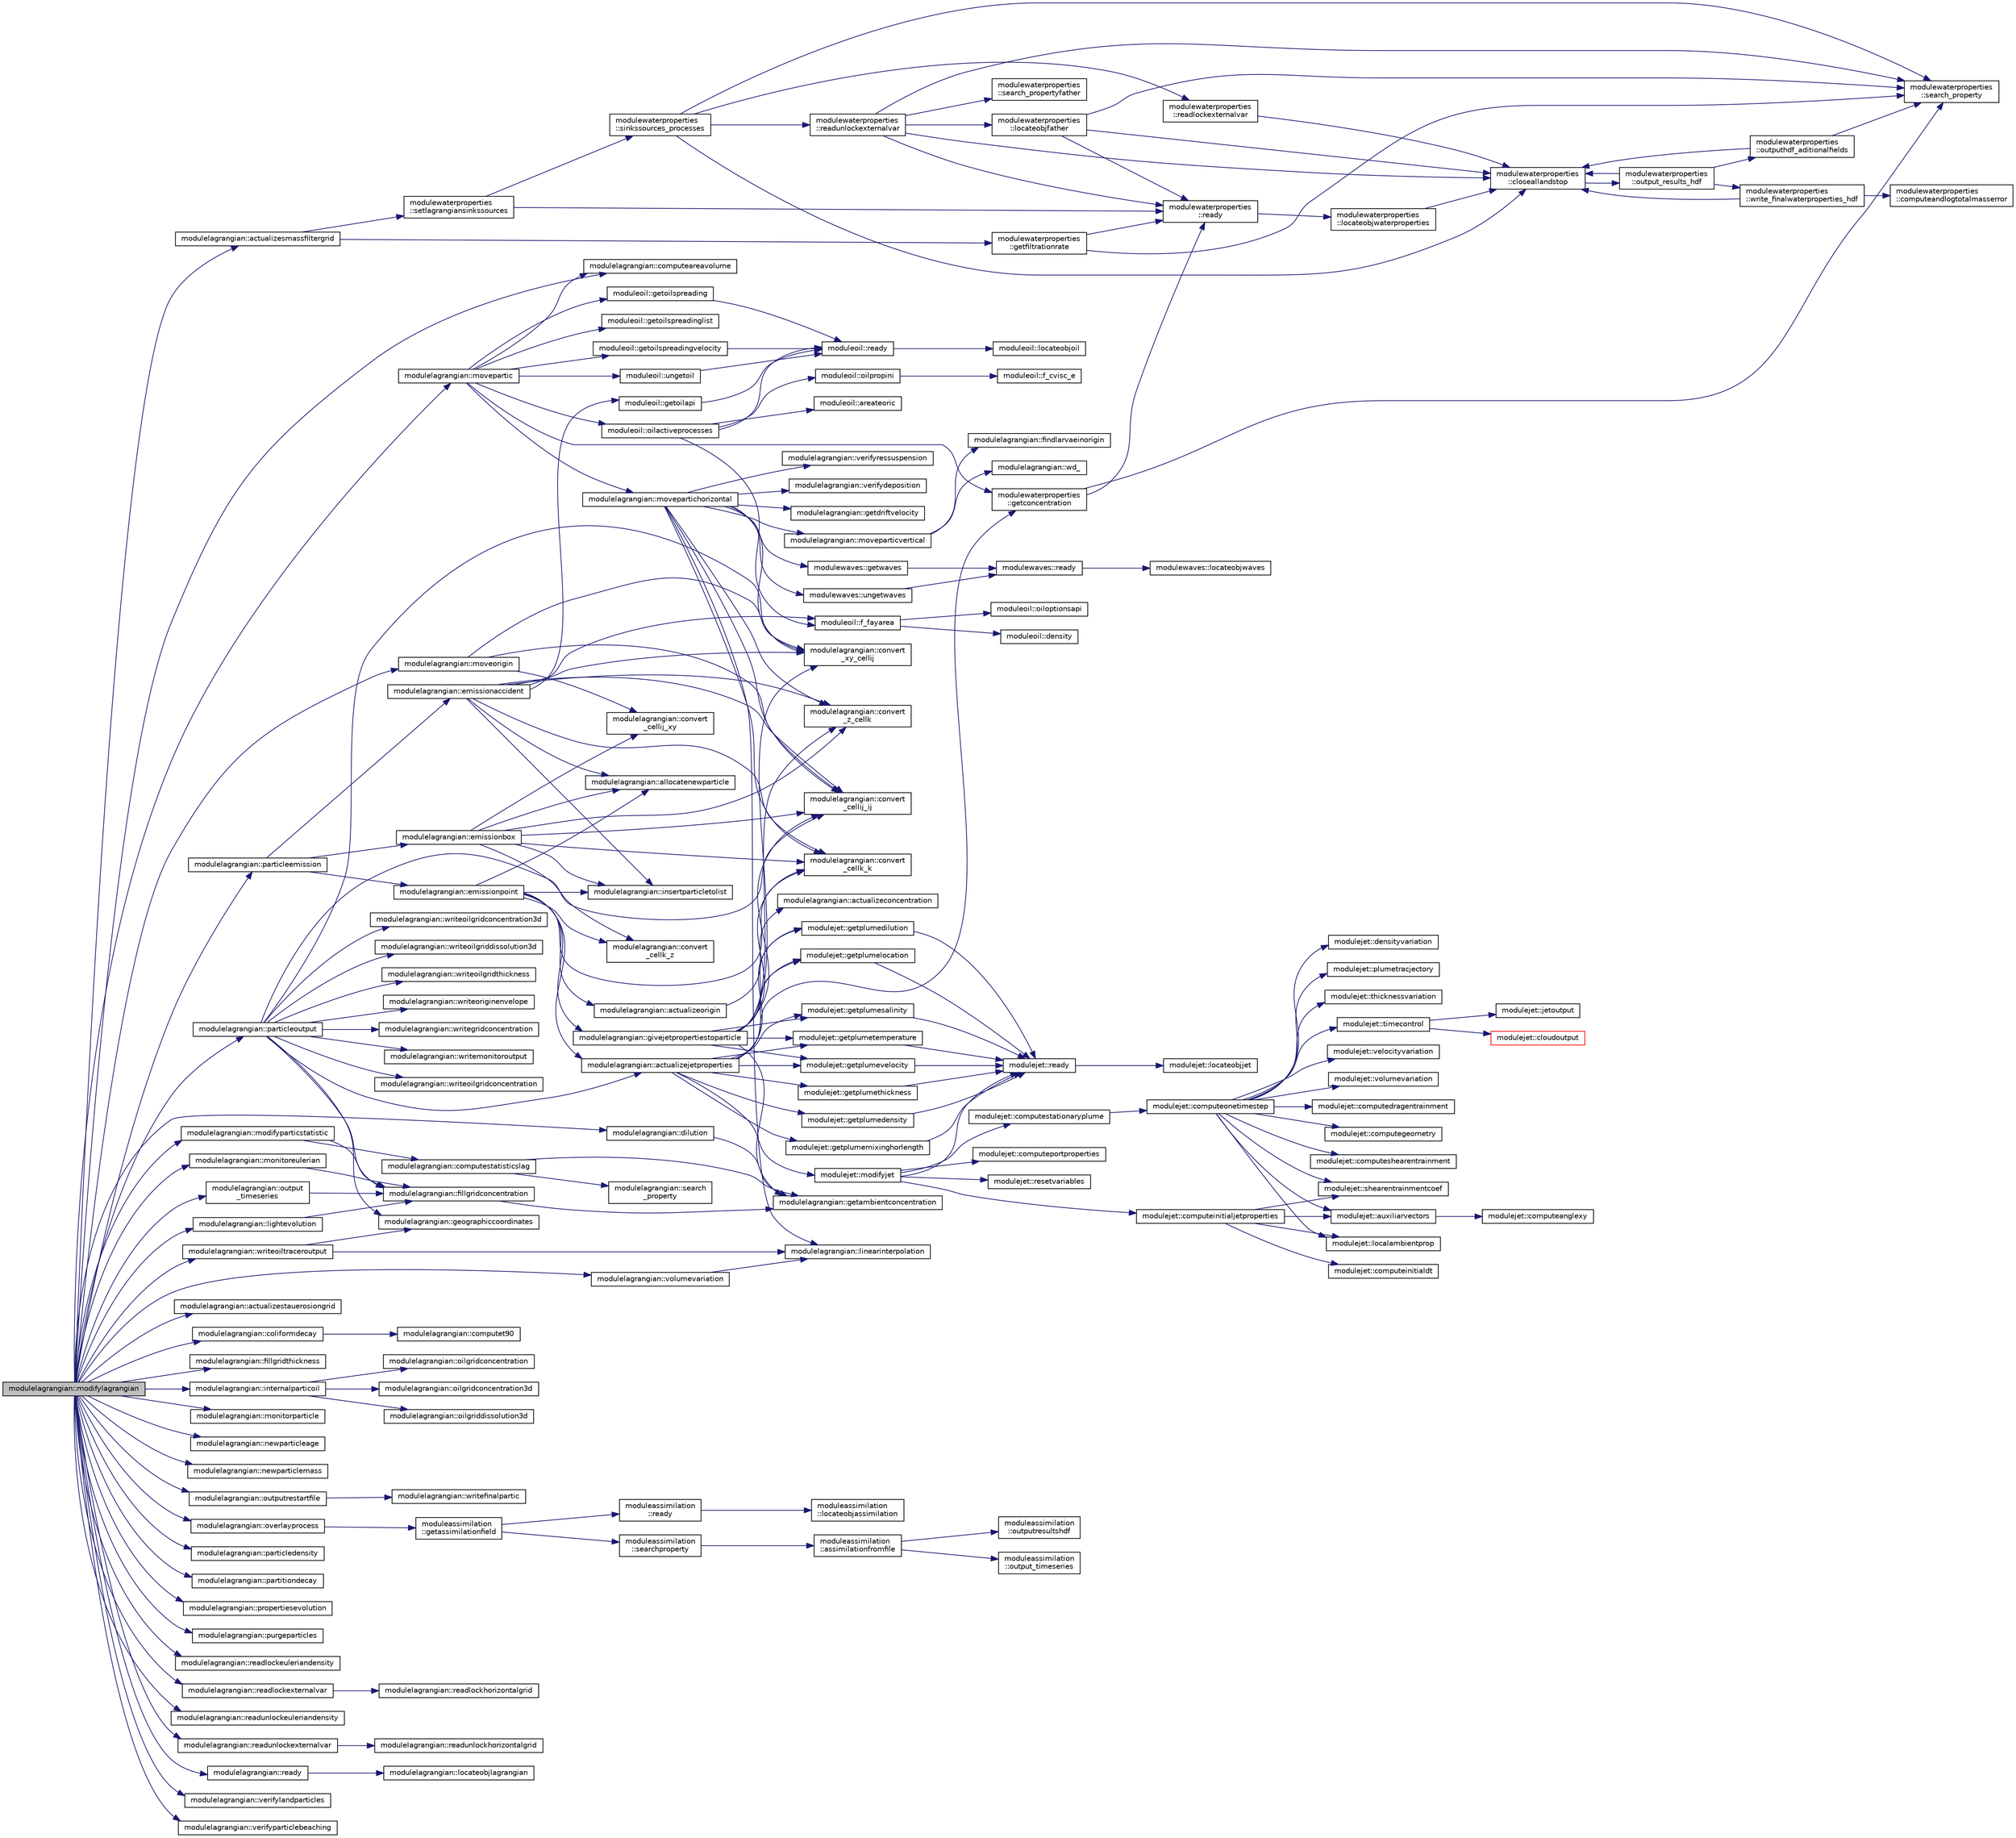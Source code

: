 digraph "modulelagrangian::modifylagrangian"
{
 // LATEX_PDF_SIZE
  edge [fontname="Helvetica",fontsize="10",labelfontname="Helvetica",labelfontsize="10"];
  node [fontname="Helvetica",fontsize="10",shape=record];
  rankdir="LR";
  Node1 [label="modulelagrangian::modifylagrangian",height=0.2,width=0.4,color="black", fillcolor="grey75", style="filled", fontcolor="black",tooltip=" "];
  Node1 -> Node2 [color="midnightblue",fontsize="10",style="solid",fontname="Helvetica"];
  Node2 [label="modulelagrangian::actualizesmassfiltergrid",height=0.2,width=0.4,color="black", fillcolor="white", style="filled",URL="$namespacemodulelagrangian.html#ab69c4015dc76dd2209a1eda6139be71f",tooltip=" "];
  Node2 -> Node3 [color="midnightblue",fontsize="10",style="solid",fontname="Helvetica"];
  Node3 [label="modulewaterproperties\l::getfiltrationrate",height=0.2,width=0.4,color="black", fillcolor="white", style="filled",URL="$namespacemodulewaterproperties.html#a66ca6cd5369fd51e843c91e5992b9050",tooltip=" "];
  Node3 -> Node4 [color="midnightblue",fontsize="10",style="solid",fontname="Helvetica"];
  Node4 [label="modulewaterproperties\l::ready",height=0.2,width=0.4,color="black", fillcolor="white", style="filled",URL="$namespacemodulewaterproperties.html#ad54774dedce486739249cb10b4de21e2",tooltip=" "];
  Node4 -> Node5 [color="midnightblue",fontsize="10",style="solid",fontname="Helvetica"];
  Node5 [label="modulewaterproperties\l::locateobjwaterproperties",height=0.2,width=0.4,color="black", fillcolor="white", style="filled",URL="$namespacemodulewaterproperties.html#ae4516d6c7f3687b0293515314b0ade90",tooltip=" "];
  Node5 -> Node6 [color="midnightblue",fontsize="10",style="solid",fontname="Helvetica"];
  Node6 [label="modulewaterproperties\l::closeallandstop",height=0.2,width=0.4,color="black", fillcolor="white", style="filled",URL="$namespacemodulewaterproperties.html#a5bb74dfe4637836633ca6817a4a72758",tooltip=" "];
  Node6 -> Node7 [color="midnightblue",fontsize="10",style="solid",fontname="Helvetica"];
  Node7 [label="modulewaterproperties\l::output_results_hdf",height=0.2,width=0.4,color="black", fillcolor="white", style="filled",URL="$namespacemodulewaterproperties.html#a78143a2ee73e78a6441a03852a7b9f9a",tooltip=" "];
  Node7 -> Node6 [color="midnightblue",fontsize="10",style="solid",fontname="Helvetica"];
  Node7 -> Node8 [color="midnightblue",fontsize="10",style="solid",fontname="Helvetica"];
  Node8 [label="modulewaterproperties\l::outputhdf_aditionalfields",height=0.2,width=0.4,color="black", fillcolor="white", style="filled",URL="$namespacemodulewaterproperties.html#a0e590dc368b505cd9ea918d724d3eee3",tooltip=" "];
  Node8 -> Node6 [color="midnightblue",fontsize="10",style="solid",fontname="Helvetica"];
  Node8 -> Node9 [color="midnightblue",fontsize="10",style="solid",fontname="Helvetica"];
  Node9 [label="modulewaterproperties\l::search_property",height=0.2,width=0.4,color="black", fillcolor="white", style="filled",URL="$namespacemodulewaterproperties.html#ae6b7d758da27fb15faee52b3ed14029d",tooltip=" "];
  Node7 -> Node10 [color="midnightblue",fontsize="10",style="solid",fontname="Helvetica"];
  Node10 [label="modulewaterproperties\l::write_finalwaterproperties_hdf",height=0.2,width=0.4,color="black", fillcolor="white", style="filled",URL="$namespacemodulewaterproperties.html#a2893cea8ca427b1290aeb65593659aa0",tooltip=" "];
  Node10 -> Node6 [color="midnightblue",fontsize="10",style="solid",fontname="Helvetica"];
  Node10 -> Node11 [color="midnightblue",fontsize="10",style="solid",fontname="Helvetica"];
  Node11 [label="modulewaterproperties\l::computeandlogtotalmasserror",height=0.2,width=0.4,color="black", fillcolor="white", style="filled",URL="$namespacemodulewaterproperties.html#af1b9165b0e72747e4478868c7e5eff00",tooltip=" "];
  Node3 -> Node9 [color="midnightblue",fontsize="10",style="solid",fontname="Helvetica"];
  Node2 -> Node12 [color="midnightblue",fontsize="10",style="solid",fontname="Helvetica"];
  Node12 [label="modulewaterproperties\l::setlagrangiansinkssources",height=0.2,width=0.4,color="black", fillcolor="white", style="filled",URL="$namespacemodulewaterproperties.html#a829c556b5c2c23f02481f958f56e77b2",tooltip=" "];
  Node12 -> Node4 [color="midnightblue",fontsize="10",style="solid",fontname="Helvetica"];
  Node12 -> Node13 [color="midnightblue",fontsize="10",style="solid",fontname="Helvetica"];
  Node13 [label="modulewaterproperties\l::sinkssources_processes",height=0.2,width=0.4,color="black", fillcolor="white", style="filled",URL="$namespacemodulewaterproperties.html#a10d63582cfbe1d7e4a4c18ad2b27ffc5",tooltip=" "];
  Node13 -> Node6 [color="midnightblue",fontsize="10",style="solid",fontname="Helvetica"];
  Node13 -> Node14 [color="midnightblue",fontsize="10",style="solid",fontname="Helvetica"];
  Node14 [label="modulewaterproperties\l::readlockexternalvar",height=0.2,width=0.4,color="black", fillcolor="white", style="filled",URL="$namespacemodulewaterproperties.html#a463922f7665f0f3507bff58df80af6f7",tooltip=" "];
  Node14 -> Node6 [color="midnightblue",fontsize="10",style="solid",fontname="Helvetica"];
  Node13 -> Node15 [color="midnightblue",fontsize="10",style="solid",fontname="Helvetica"];
  Node15 [label="modulewaterproperties\l::readunlockexternalvar",height=0.2,width=0.4,color="black", fillcolor="white", style="filled",URL="$namespacemodulewaterproperties.html#ac4ba6844cdc46e6fc258842be3a9e82b",tooltip=" "];
  Node15 -> Node6 [color="midnightblue",fontsize="10",style="solid",fontname="Helvetica"];
  Node15 -> Node16 [color="midnightblue",fontsize="10",style="solid",fontname="Helvetica"];
  Node16 [label="modulewaterproperties\l::locateobjfather",height=0.2,width=0.4,color="black", fillcolor="white", style="filled",URL="$namespacemodulewaterproperties.html#abe99a26b781f6af9708e4db390fcdcba",tooltip=" "];
  Node16 -> Node6 [color="midnightblue",fontsize="10",style="solid",fontname="Helvetica"];
  Node16 -> Node4 [color="midnightblue",fontsize="10",style="solid",fontname="Helvetica"];
  Node16 -> Node9 [color="midnightblue",fontsize="10",style="solid",fontname="Helvetica"];
  Node15 -> Node4 [color="midnightblue",fontsize="10",style="solid",fontname="Helvetica"];
  Node15 -> Node9 [color="midnightblue",fontsize="10",style="solid",fontname="Helvetica"];
  Node15 -> Node17 [color="midnightblue",fontsize="10",style="solid",fontname="Helvetica"];
  Node17 [label="modulewaterproperties\l::search_propertyfather",height=0.2,width=0.4,color="black", fillcolor="white", style="filled",URL="$namespacemodulewaterproperties.html#a1dec5db35cff13d783df415f7991aff7",tooltip=" "];
  Node13 -> Node9 [color="midnightblue",fontsize="10",style="solid",fontname="Helvetica"];
  Node1 -> Node18 [color="midnightblue",fontsize="10",style="solid",fontname="Helvetica"];
  Node18 [label="modulelagrangian::actualizestauerosiongrid",height=0.2,width=0.4,color="black", fillcolor="white", style="filled",URL="$namespacemodulelagrangian.html#a9af867ea06d1e0259a9e4cd1a48793bc",tooltip=" "];
  Node1 -> Node19 [color="midnightblue",fontsize="10",style="solid",fontname="Helvetica"];
  Node19 [label="modulelagrangian::coliformdecay",height=0.2,width=0.4,color="black", fillcolor="white", style="filled",URL="$namespacemodulelagrangian.html#a24e84b1ba147f10917d0d3cd3564d191",tooltip=" "];
  Node19 -> Node20 [color="midnightblue",fontsize="10",style="solid",fontname="Helvetica"];
  Node20 [label="modulelagrangian::computet90",height=0.2,width=0.4,color="black", fillcolor="white", style="filled",URL="$namespacemodulelagrangian.html#ab2c379c41effe9b3eef3129449039ace",tooltip=" "];
  Node1 -> Node21 [color="midnightblue",fontsize="10",style="solid",fontname="Helvetica"];
  Node21 [label="modulelagrangian::computeareavolume",height=0.2,width=0.4,color="black", fillcolor="white", style="filled",URL="$namespacemodulelagrangian.html#a5a4818cc1397ad3373693bc882af863f",tooltip=" "];
  Node1 -> Node22 [color="midnightblue",fontsize="10",style="solid",fontname="Helvetica"];
  Node22 [label="modulelagrangian::dilution",height=0.2,width=0.4,color="black", fillcolor="white", style="filled",URL="$namespacemodulelagrangian.html#af886fd4c925246d6362ab14b2bfdcff1",tooltip=" "];
  Node22 -> Node23 [color="midnightblue",fontsize="10",style="solid",fontname="Helvetica"];
  Node23 [label="modulelagrangian::getambientconcentration",height=0.2,width=0.4,color="black", fillcolor="white", style="filled",URL="$namespacemodulelagrangian.html#a379f0c8ed7aad4570a94ad678e1dea6e",tooltip=" "];
  Node1 -> Node24 [color="midnightblue",fontsize="10",style="solid",fontname="Helvetica"];
  Node24 [label="modulelagrangian::fillgridthickness",height=0.2,width=0.4,color="black", fillcolor="white", style="filled",URL="$namespacemodulelagrangian.html#a8232b9379a8d2919b7885bb92a286601",tooltip=" "];
  Node1 -> Node25 [color="midnightblue",fontsize="10",style="solid",fontname="Helvetica"];
  Node25 [label="modulelagrangian::internalparticoil",height=0.2,width=0.4,color="black", fillcolor="white", style="filled",URL="$namespacemodulelagrangian.html#a370ee1f0e073c2f783b4f91c7aee40f1",tooltip=" "];
  Node25 -> Node26 [color="midnightblue",fontsize="10",style="solid",fontname="Helvetica"];
  Node26 [label="modulelagrangian::oilgridconcentration",height=0.2,width=0.4,color="black", fillcolor="white", style="filled",URL="$namespacemodulelagrangian.html#aac3200bb7a0dbdfeccbc61aa00df6387",tooltip=" "];
  Node25 -> Node27 [color="midnightblue",fontsize="10",style="solid",fontname="Helvetica"];
  Node27 [label="modulelagrangian::oilgridconcentration3d",height=0.2,width=0.4,color="black", fillcolor="white", style="filled",URL="$namespacemodulelagrangian.html#aa09f0dae86aaba5199991f812e815936",tooltip=" "];
  Node25 -> Node28 [color="midnightblue",fontsize="10",style="solid",fontname="Helvetica"];
  Node28 [label="modulelagrangian::oilgriddissolution3d",height=0.2,width=0.4,color="black", fillcolor="white", style="filled",URL="$namespacemodulelagrangian.html#a39ff5de7cace8c7c236a47233fb2cb43",tooltip=" "];
  Node1 -> Node29 [color="midnightblue",fontsize="10",style="solid",fontname="Helvetica"];
  Node29 [label="modulelagrangian::lightevolution",height=0.2,width=0.4,color="black", fillcolor="white", style="filled",URL="$namespacemodulelagrangian.html#aba461e3f5d94c00b11072bae66f32060",tooltip=" "];
  Node29 -> Node30 [color="midnightblue",fontsize="10",style="solid",fontname="Helvetica"];
  Node30 [label="modulelagrangian::fillgridconcentration",height=0.2,width=0.4,color="black", fillcolor="white", style="filled",URL="$namespacemodulelagrangian.html#a841c52a7705b666c34f7c0874d5c88d6",tooltip=" "];
  Node30 -> Node23 [color="midnightblue",fontsize="10",style="solid",fontname="Helvetica"];
  Node1 -> Node31 [color="midnightblue",fontsize="10",style="solid",fontname="Helvetica"];
  Node31 [label="modulelagrangian::modifyparticstatistic",height=0.2,width=0.4,color="black", fillcolor="white", style="filled",URL="$namespacemodulelagrangian.html#a101763d65fb26cd32c402a807ae7c733",tooltip=" "];
  Node31 -> Node32 [color="midnightblue",fontsize="10",style="solid",fontname="Helvetica"];
  Node32 [label="modulelagrangian::computestatisticslag",height=0.2,width=0.4,color="black", fillcolor="white", style="filled",URL="$namespacemodulelagrangian.html#afbe53c51100e0ccf05c86c57cde70d49",tooltip=" "];
  Node32 -> Node23 [color="midnightblue",fontsize="10",style="solid",fontname="Helvetica"];
  Node32 -> Node33 [color="midnightblue",fontsize="10",style="solid",fontname="Helvetica"];
  Node33 [label="modulelagrangian::search\l_property",height=0.2,width=0.4,color="black", fillcolor="white", style="filled",URL="$namespacemodulelagrangian.html#a507e0e8500a409a6449e91da89ba4420",tooltip=" "];
  Node31 -> Node30 [color="midnightblue",fontsize="10",style="solid",fontname="Helvetica"];
  Node1 -> Node34 [color="midnightblue",fontsize="10",style="solid",fontname="Helvetica"];
  Node34 [label="modulelagrangian::monitoreulerian",height=0.2,width=0.4,color="black", fillcolor="white", style="filled",URL="$namespacemodulelagrangian.html#ad6a4bcc42c67f187fb3a812f39b8c751",tooltip=" "];
  Node34 -> Node30 [color="midnightblue",fontsize="10",style="solid",fontname="Helvetica"];
  Node1 -> Node35 [color="midnightblue",fontsize="10",style="solid",fontname="Helvetica"];
  Node35 [label="modulelagrangian::monitorparticle",height=0.2,width=0.4,color="black", fillcolor="white", style="filled",URL="$namespacemodulelagrangian.html#a71a2aeb4e1c33422d4189e27f77e15e6",tooltip=" "];
  Node1 -> Node36 [color="midnightblue",fontsize="10",style="solid",fontname="Helvetica"];
  Node36 [label="modulelagrangian::moveorigin",height=0.2,width=0.4,color="black", fillcolor="white", style="filled",URL="$namespacemodulelagrangian.html#a56e2a0655f742104a77b7d6d4040508f",tooltip=" "];
  Node36 -> Node37 [color="midnightblue",fontsize="10",style="solid",fontname="Helvetica"];
  Node37 [label="modulelagrangian::convert\l_cellij_ij",height=0.2,width=0.4,color="black", fillcolor="white", style="filled",URL="$namespacemodulelagrangian.html#acf4d2d03d6e5a08dbd6f22a256ca3d91",tooltip=" "];
  Node36 -> Node38 [color="midnightblue",fontsize="10",style="solid",fontname="Helvetica"];
  Node38 [label="modulelagrangian::convert\l_cellij_xy",height=0.2,width=0.4,color="black", fillcolor="white", style="filled",URL="$namespacemodulelagrangian.html#afc4e34e45162b06f3c0a80ae1e000fe8",tooltip=" "];
  Node36 -> Node39 [color="midnightblue",fontsize="10",style="solid",fontname="Helvetica"];
  Node39 [label="modulelagrangian::convert\l_xy_cellij",height=0.2,width=0.4,color="black", fillcolor="white", style="filled",URL="$namespacemodulelagrangian.html#ac9070324e55670920f08443dd42938d9",tooltip=" "];
  Node1 -> Node40 [color="midnightblue",fontsize="10",style="solid",fontname="Helvetica"];
  Node40 [label="modulelagrangian::movepartic",height=0.2,width=0.4,color="black", fillcolor="white", style="filled",URL="$namespacemodulelagrangian.html#ad9212277994fb1a55e17c7e17d66aabc",tooltip=" "];
  Node40 -> Node21 [color="midnightblue",fontsize="10",style="solid",fontname="Helvetica"];
  Node40 -> Node41 [color="midnightblue",fontsize="10",style="solid",fontname="Helvetica"];
  Node41 [label="modulewaterproperties\l::getconcentration",height=0.2,width=0.4,color="black", fillcolor="white", style="filled",URL="$namespacemodulewaterproperties.html#a45cbba90a6054db2070c49281da1ef56",tooltip=" "];
  Node41 -> Node4 [color="midnightblue",fontsize="10",style="solid",fontname="Helvetica"];
  Node41 -> Node9 [color="midnightblue",fontsize="10",style="solid",fontname="Helvetica"];
  Node40 -> Node42 [color="midnightblue",fontsize="10",style="solid",fontname="Helvetica"];
  Node42 [label="moduleoil::getoilspreading",height=0.2,width=0.4,color="black", fillcolor="white", style="filled",URL="$namespacemoduleoil.html#ab0850c594da69306ab36555f8971e6e4",tooltip=" "];
  Node42 -> Node43 [color="midnightblue",fontsize="10",style="solid",fontname="Helvetica"];
  Node43 [label="moduleoil::ready",height=0.2,width=0.4,color="black", fillcolor="white", style="filled",URL="$namespacemoduleoil.html#a16763a360a31b49d4f67bbba295472a5",tooltip=" "];
  Node43 -> Node44 [color="midnightblue",fontsize="10",style="solid",fontname="Helvetica"];
  Node44 [label="moduleoil::locateobjoil",height=0.2,width=0.4,color="black", fillcolor="white", style="filled",URL="$namespacemoduleoil.html#aa0854458437dd99f9ef2103ed4f048b4",tooltip=" "];
  Node40 -> Node45 [color="midnightblue",fontsize="10",style="solid",fontname="Helvetica"];
  Node45 [label="moduleoil::getoilspreadinglist",height=0.2,width=0.4,color="black", fillcolor="white", style="filled",URL="$namespacemoduleoil.html#a4bba14809f66e683d6b93c629e986fc5",tooltip=" "];
  Node40 -> Node46 [color="midnightblue",fontsize="10",style="solid",fontname="Helvetica"];
  Node46 [label="moduleoil::getoilspreadingvelocity",height=0.2,width=0.4,color="black", fillcolor="white", style="filled",URL="$namespacemoduleoil.html#a110af1cd38e3c7128a98fb3d2bed2fdb",tooltip=" "];
  Node46 -> Node43 [color="midnightblue",fontsize="10",style="solid",fontname="Helvetica"];
  Node40 -> Node47 [color="midnightblue",fontsize="10",style="solid",fontname="Helvetica"];
  Node47 [label="modulelagrangian::movepartichorizontal",height=0.2,width=0.4,color="black", fillcolor="white", style="filled",URL="$namespacemodulelagrangian.html#a9117067712a5138b783af1e0e971235f",tooltip=" "];
  Node47 -> Node37 [color="midnightblue",fontsize="10",style="solid",fontname="Helvetica"];
  Node47 -> Node48 [color="midnightblue",fontsize="10",style="solid",fontname="Helvetica"];
  Node48 [label="modulelagrangian::convert\l_cellk_k",height=0.2,width=0.4,color="black", fillcolor="white", style="filled",URL="$namespacemodulelagrangian.html#ab49d9104b72e09c3e511a3c37180d96b",tooltip=" "];
  Node47 -> Node39 [color="midnightblue",fontsize="10",style="solid",fontname="Helvetica"];
  Node47 -> Node49 [color="midnightblue",fontsize="10",style="solid",fontname="Helvetica"];
  Node49 [label="modulelagrangian::convert\l_z_cellk",height=0.2,width=0.4,color="black", fillcolor="white", style="filled",URL="$namespacemodulelagrangian.html#a457d6182588e8e1d9cc86c35a53690f7",tooltip=" "];
  Node47 -> Node50 [color="midnightblue",fontsize="10",style="solid",fontname="Helvetica"];
  Node50 [label="modulelagrangian::getdriftvelocity",height=0.2,width=0.4,color="black", fillcolor="white", style="filled",URL="$namespacemodulelagrangian.html#a4fe5e7ff4efbd8464e9c64ac12f53a3c",tooltip=" "];
  Node47 -> Node51 [color="midnightblue",fontsize="10",style="solid",fontname="Helvetica"];
  Node51 [label="modulewaves::getwaves",height=0.2,width=0.4,color="black", fillcolor="white", style="filled",URL="$namespacemodulewaves.html#a12875a6c82df32faa0d9a05dd2d67b1e",tooltip=" "];
  Node51 -> Node52 [color="midnightblue",fontsize="10",style="solid",fontname="Helvetica"];
  Node52 [label="modulewaves::ready",height=0.2,width=0.4,color="black", fillcolor="white", style="filled",URL="$namespacemodulewaves.html#a15beb6e5dff252a4c77c47d43f9b6385",tooltip=" "];
  Node52 -> Node53 [color="midnightblue",fontsize="10",style="solid",fontname="Helvetica"];
  Node53 [label="modulewaves::locateobjwaves",height=0.2,width=0.4,color="black", fillcolor="white", style="filled",URL="$namespacemodulewaves.html#a0b543189e013d4ce00f78f873ab7f481",tooltip=" "];
  Node47 -> Node54 [color="midnightblue",fontsize="10",style="solid",fontname="Helvetica"];
  Node54 [label="modulelagrangian::linearinterpolation",height=0.2,width=0.4,color="black", fillcolor="white", style="filled",URL="$namespacemodulelagrangian.html#a0c6b41e19230933d9b189208e04909f1",tooltip=" "];
  Node47 -> Node55 [color="midnightblue",fontsize="10",style="solid",fontname="Helvetica"];
  Node55 [label="modulelagrangian::moveparticvertical",height=0.2,width=0.4,color="black", fillcolor="white", style="filled",URL="$namespacemodulelagrangian.html#aee1cf00f54feae6409c4674532876dcc",tooltip=" "];
  Node55 -> Node56 [color="midnightblue",fontsize="10",style="solid",fontname="Helvetica"];
  Node56 [label="modulelagrangian::findlarvaeinorigin",height=0.2,width=0.4,color="black", fillcolor="white", style="filled",URL="$namespacemodulelagrangian.html#a4a81291f0f83c4c244a6842be5d88471",tooltip=" "];
  Node55 -> Node57 [color="midnightblue",fontsize="10",style="solid",fontname="Helvetica"];
  Node57 [label="modulelagrangian::wd_",height=0.2,width=0.4,color="black", fillcolor="white", style="filled",URL="$namespacemodulelagrangian.html#a017fc1ab12cc04b5c4839d5ea0b54365",tooltip=" "];
  Node47 -> Node58 [color="midnightblue",fontsize="10",style="solid",fontname="Helvetica"];
  Node58 [label="modulewaves::ungetwaves",height=0.2,width=0.4,color="black", fillcolor="white", style="filled",URL="$namespacemodulewaves.html#a0c5557cca037fc7fe0c05098f278075d",tooltip=" "];
  Node58 -> Node52 [color="midnightblue",fontsize="10",style="solid",fontname="Helvetica"];
  Node47 -> Node59 [color="midnightblue",fontsize="10",style="solid",fontname="Helvetica"];
  Node59 [label="modulelagrangian::verifydeposition",height=0.2,width=0.4,color="black", fillcolor="white", style="filled",URL="$namespacemodulelagrangian.html#a707d19136d3ce2d287f6e476d28385c8",tooltip=" "];
  Node47 -> Node60 [color="midnightblue",fontsize="10",style="solid",fontname="Helvetica"];
  Node60 [label="modulelagrangian::verifyressuspension",height=0.2,width=0.4,color="black", fillcolor="white", style="filled",URL="$namespacemodulelagrangian.html#af983501fcd8d5abbf81124ad3229d435",tooltip=" "];
  Node40 -> Node61 [color="midnightblue",fontsize="10",style="solid",fontname="Helvetica"];
  Node61 [label="moduleoil::oilactiveprocesses",height=0.2,width=0.4,color="black", fillcolor="white", style="filled",URL="$namespacemoduleoil.html#aa53749d5416d21d1602ffd0208f0f8f2",tooltip=" "];
  Node61 -> Node62 [color="midnightblue",fontsize="10",style="solid",fontname="Helvetica"];
  Node62 [label="moduleoil::areateoric",height=0.2,width=0.4,color="black", fillcolor="white", style="filled",URL="$namespacemoduleoil.html#aeef3927895fe2023671f25edeb829a30",tooltip=" "];
  Node61 -> Node63 [color="midnightblue",fontsize="10",style="solid",fontname="Helvetica"];
  Node63 [label="moduleoil::f_fayarea",height=0.2,width=0.4,color="black", fillcolor="white", style="filled",URL="$namespacemoduleoil.html#aae34355db8babcba835b1b3af18baa95",tooltip=" "];
  Node63 -> Node64 [color="midnightblue",fontsize="10",style="solid",fontname="Helvetica"];
  Node64 [label="moduleoil::density",height=0.2,width=0.4,color="black", fillcolor="white", style="filled",URL="$namespacemoduleoil.html#a9b26683d1a6211ffa180e7c4004596be",tooltip=" "];
  Node63 -> Node65 [color="midnightblue",fontsize="10",style="solid",fontname="Helvetica"];
  Node65 [label="moduleoil::oiloptionsapi",height=0.2,width=0.4,color="black", fillcolor="white", style="filled",URL="$namespacemoduleoil.html#a25b9c130249a4691ccc1c06b3bae5a4e",tooltip=" "];
  Node61 -> Node66 [color="midnightblue",fontsize="10",style="solid",fontname="Helvetica"];
  Node66 [label="moduleoil::oilpropini",height=0.2,width=0.4,color="black", fillcolor="white", style="filled",URL="$namespacemoduleoil.html#a11e04f321f0ebc3e9a379f908b8a0cd2",tooltip=" "];
  Node66 -> Node67 [color="midnightblue",fontsize="10",style="solid",fontname="Helvetica"];
  Node67 [label="moduleoil::f_cvisc_e",height=0.2,width=0.4,color="black", fillcolor="white", style="filled",URL="$namespacemoduleoil.html#a554da2e0cba3e570da78338d2aeef85a",tooltip=" "];
  Node61 -> Node43 [color="midnightblue",fontsize="10",style="solid",fontname="Helvetica"];
  Node40 -> Node68 [color="midnightblue",fontsize="10",style="solid",fontname="Helvetica"];
  Node68 [label="moduleoil::ungetoil",height=0.2,width=0.4,color="black", fillcolor="white", style="filled",URL="$namespacemoduleoil.html#a2fe92325448f8b8b46f0b9a6c44129c1",tooltip=" "];
  Node68 -> Node43 [color="midnightblue",fontsize="10",style="solid",fontname="Helvetica"];
  Node1 -> Node69 [color="midnightblue",fontsize="10",style="solid",fontname="Helvetica"];
  Node69 [label="modulelagrangian::newparticleage",height=0.2,width=0.4,color="black", fillcolor="white", style="filled",URL="$namespacemodulelagrangian.html#a05769d5d8e2cad0d654788eda4c8830e",tooltip=" "];
  Node1 -> Node70 [color="midnightblue",fontsize="10",style="solid",fontname="Helvetica"];
  Node70 [label="modulelagrangian::newparticlemass",height=0.2,width=0.4,color="black", fillcolor="white", style="filled",URL="$namespacemodulelagrangian.html#a5afe5f1c46e068854f5c2eca0de8b0fb",tooltip=" "];
  Node1 -> Node71 [color="midnightblue",fontsize="10",style="solid",fontname="Helvetica"];
  Node71 [label="modulelagrangian::output\l_timeseries",height=0.2,width=0.4,color="black", fillcolor="white", style="filled",URL="$namespacemodulelagrangian.html#a0fa6098d248ced3df6bda0b337789166",tooltip=" "];
  Node71 -> Node30 [color="midnightblue",fontsize="10",style="solid",fontname="Helvetica"];
  Node1 -> Node72 [color="midnightblue",fontsize="10",style="solid",fontname="Helvetica"];
  Node72 [label="modulelagrangian::outputrestartfile",height=0.2,width=0.4,color="black", fillcolor="white", style="filled",URL="$namespacemodulelagrangian.html#aeabb1bf3ca49fb9ff017aaf38a5ad02b",tooltip=" "];
  Node72 -> Node73 [color="midnightblue",fontsize="10",style="solid",fontname="Helvetica"];
  Node73 [label="modulelagrangian::writefinalpartic",height=0.2,width=0.4,color="black", fillcolor="white", style="filled",URL="$namespacemodulelagrangian.html#a5d2088faec6c07d9907d57eacfc167ae",tooltip=" "];
  Node1 -> Node74 [color="midnightblue",fontsize="10",style="solid",fontname="Helvetica"];
  Node74 [label="modulelagrangian::overlayprocess",height=0.2,width=0.4,color="black", fillcolor="white", style="filled",URL="$namespacemodulelagrangian.html#ac5c97cbe4a964c4bf8de40af414143c0",tooltip=" "];
  Node74 -> Node75 [color="midnightblue",fontsize="10",style="solid",fontname="Helvetica"];
  Node75 [label="moduleassimilation\l::getassimilationfield",height=0.2,width=0.4,color="black", fillcolor="white", style="filled",URL="$namespacemoduleassimilation.html#abd0c368d410f21d94571c796df0d78c5",tooltip=" "];
  Node75 -> Node76 [color="midnightblue",fontsize="10",style="solid",fontname="Helvetica"];
  Node76 [label="moduleassimilation\l::ready",height=0.2,width=0.4,color="black", fillcolor="white", style="filled",URL="$namespacemoduleassimilation.html#a7c7eb17646a26837c5dfb9acc963b010",tooltip=" "];
  Node76 -> Node77 [color="midnightblue",fontsize="10",style="solid",fontname="Helvetica"];
  Node77 [label="moduleassimilation\l::locateobjassimilation",height=0.2,width=0.4,color="black", fillcolor="white", style="filled",URL="$namespacemoduleassimilation.html#acb3e0bb143f8372bac2b99052ba4943d",tooltip=" "];
  Node75 -> Node78 [color="midnightblue",fontsize="10",style="solid",fontname="Helvetica"];
  Node78 [label="moduleassimilation\l::searchproperty",height=0.2,width=0.4,color="black", fillcolor="white", style="filled",URL="$namespacemoduleassimilation.html#a25c18cab5d2d7615f696e5f0ebfbada0",tooltip=" "];
  Node78 -> Node79 [color="midnightblue",fontsize="10",style="solid",fontname="Helvetica"];
  Node79 [label="moduleassimilation\l::assimilationfromfile",height=0.2,width=0.4,color="black", fillcolor="white", style="filled",URL="$namespacemoduleassimilation.html#ac07092b01bbf318f77800bb88c9f12bf",tooltip=" "];
  Node79 -> Node80 [color="midnightblue",fontsize="10",style="solid",fontname="Helvetica"];
  Node80 [label="moduleassimilation\l::output_timeseries",height=0.2,width=0.4,color="black", fillcolor="white", style="filled",URL="$namespacemoduleassimilation.html#a4802b71b408a488941f1becab34042ec",tooltip=" "];
  Node79 -> Node81 [color="midnightblue",fontsize="10",style="solid",fontname="Helvetica"];
  Node81 [label="moduleassimilation\l::outputresultshdf",height=0.2,width=0.4,color="black", fillcolor="white", style="filled",URL="$namespacemoduleassimilation.html#a48b30161fd16a556f8e54eeaf6b054e3",tooltip=" "];
  Node1 -> Node82 [color="midnightblue",fontsize="10",style="solid",fontname="Helvetica"];
  Node82 [label="modulelagrangian::particledensity",height=0.2,width=0.4,color="black", fillcolor="white", style="filled",URL="$namespacemodulelagrangian.html#a7a7e141a39c3a112666d37b0f6db988e",tooltip=" "];
  Node1 -> Node83 [color="midnightblue",fontsize="10",style="solid",fontname="Helvetica"];
  Node83 [label="modulelagrangian::particleemission",height=0.2,width=0.4,color="black", fillcolor="white", style="filled",URL="$namespacemodulelagrangian.html#a529648b66afb4cc44ecf46c2557c0c35",tooltip=" "];
  Node83 -> Node84 [color="midnightblue",fontsize="10",style="solid",fontname="Helvetica"];
  Node84 [label="modulelagrangian::emissionaccident",height=0.2,width=0.4,color="black", fillcolor="white", style="filled",URL="$namespacemodulelagrangian.html#a979d39b0267ea25c8a2db002477e9ffd",tooltip=" "];
  Node84 -> Node85 [color="midnightblue",fontsize="10",style="solid",fontname="Helvetica"];
  Node85 [label="modulelagrangian::allocatenewparticle",height=0.2,width=0.4,color="black", fillcolor="white", style="filled",URL="$namespacemodulelagrangian.html#aaf265958f7abd87e754e7ff44745bdf0",tooltip=" "];
  Node84 -> Node37 [color="midnightblue",fontsize="10",style="solid",fontname="Helvetica"];
  Node84 -> Node48 [color="midnightblue",fontsize="10",style="solid",fontname="Helvetica"];
  Node84 -> Node39 [color="midnightblue",fontsize="10",style="solid",fontname="Helvetica"];
  Node84 -> Node49 [color="midnightblue",fontsize="10",style="solid",fontname="Helvetica"];
  Node84 -> Node63 [color="midnightblue",fontsize="10",style="solid",fontname="Helvetica"];
  Node84 -> Node86 [color="midnightblue",fontsize="10",style="solid",fontname="Helvetica"];
  Node86 [label="moduleoil::getoilapi",height=0.2,width=0.4,color="black", fillcolor="white", style="filled",URL="$namespacemoduleoil.html#abeaffbf39f30e3630cefa9fdf3a69e82",tooltip=" "];
  Node86 -> Node43 [color="midnightblue",fontsize="10",style="solid",fontname="Helvetica"];
  Node84 -> Node87 [color="midnightblue",fontsize="10",style="solid",fontname="Helvetica"];
  Node87 [label="modulelagrangian::insertparticletolist",height=0.2,width=0.4,color="black", fillcolor="white", style="filled",URL="$namespacemodulelagrangian.html#a96b3fbaf01697148bac38553d6198dc3",tooltip=" "];
  Node83 -> Node88 [color="midnightblue",fontsize="10",style="solid",fontname="Helvetica"];
  Node88 [label="modulelagrangian::emissionbox",height=0.2,width=0.4,color="black", fillcolor="white", style="filled",URL="$namespacemodulelagrangian.html#a909284268900b0a5945c1fde9e70be9c",tooltip=" "];
  Node88 -> Node85 [color="midnightblue",fontsize="10",style="solid",fontname="Helvetica"];
  Node88 -> Node37 [color="midnightblue",fontsize="10",style="solid",fontname="Helvetica"];
  Node88 -> Node38 [color="midnightblue",fontsize="10",style="solid",fontname="Helvetica"];
  Node88 -> Node48 [color="midnightblue",fontsize="10",style="solid",fontname="Helvetica"];
  Node88 -> Node89 [color="midnightblue",fontsize="10",style="solid",fontname="Helvetica"];
  Node89 [label="modulelagrangian::convert\l_cellk_z",height=0.2,width=0.4,color="black", fillcolor="white", style="filled",URL="$namespacemodulelagrangian.html#a57a623f0deb9516670279b9b6aad02a1",tooltip=" "];
  Node88 -> Node49 [color="midnightblue",fontsize="10",style="solid",fontname="Helvetica"];
  Node88 -> Node87 [color="midnightblue",fontsize="10",style="solid",fontname="Helvetica"];
  Node83 -> Node90 [color="midnightblue",fontsize="10",style="solid",fontname="Helvetica"];
  Node90 [label="modulelagrangian::emissionpoint",height=0.2,width=0.4,color="black", fillcolor="white", style="filled",URL="$namespacemodulelagrangian.html#a2c2297af310e54bf92d0a22b49d375ca",tooltip=" "];
  Node90 -> Node91 [color="midnightblue",fontsize="10",style="solid",fontname="Helvetica"];
  Node91 [label="modulelagrangian::actualizejetproperties",height=0.2,width=0.4,color="black", fillcolor="white", style="filled",URL="$namespacemodulelagrangian.html#a10887a715db0d544ed022e6dc66acdb2",tooltip=" "];
  Node91 -> Node41 [color="midnightblue",fontsize="10",style="solid",fontname="Helvetica"];
  Node91 -> Node92 [color="midnightblue",fontsize="10",style="solid",fontname="Helvetica"];
  Node92 [label="modulejet::getplumedensity",height=0.2,width=0.4,color="black", fillcolor="white", style="filled",URL="$namespacemodulejet.html#aace5b51fdfea28b29ddf40d44b7805b4",tooltip=" "];
  Node92 -> Node93 [color="midnightblue",fontsize="10",style="solid",fontname="Helvetica"];
  Node93 [label="modulejet::ready",height=0.2,width=0.4,color="black", fillcolor="white", style="filled",URL="$namespacemodulejet.html#a08cf17884b67eb6e393c3f7553f6398f",tooltip=" "];
  Node93 -> Node94 [color="midnightblue",fontsize="10",style="solid",fontname="Helvetica"];
  Node94 [label="modulejet::locateobjjet",height=0.2,width=0.4,color="black", fillcolor="white", style="filled",URL="$namespacemodulejet.html#a0b2668a76b18f69741deda8796740f8f",tooltip=" "];
  Node91 -> Node95 [color="midnightblue",fontsize="10",style="solid",fontname="Helvetica"];
  Node95 [label="modulejet::getplumedilution",height=0.2,width=0.4,color="black", fillcolor="white", style="filled",URL="$namespacemodulejet.html#a5bd04e69691ddf86217eae82701cb7ea",tooltip=" "];
  Node95 -> Node93 [color="midnightblue",fontsize="10",style="solid",fontname="Helvetica"];
  Node91 -> Node96 [color="midnightblue",fontsize="10",style="solid",fontname="Helvetica"];
  Node96 [label="modulejet::getplumelocation",height=0.2,width=0.4,color="black", fillcolor="white", style="filled",URL="$namespacemodulejet.html#a864a38eff68cbab56308586d389f202b",tooltip=" "];
  Node96 -> Node93 [color="midnightblue",fontsize="10",style="solid",fontname="Helvetica"];
  Node91 -> Node97 [color="midnightblue",fontsize="10",style="solid",fontname="Helvetica"];
  Node97 [label="modulejet::getplumemixinghorlength",height=0.2,width=0.4,color="black", fillcolor="white", style="filled",URL="$namespacemodulejet.html#a105341ffdec09f8266a68d6db9beba7f",tooltip=" "];
  Node97 -> Node93 [color="midnightblue",fontsize="10",style="solid",fontname="Helvetica"];
  Node91 -> Node98 [color="midnightblue",fontsize="10",style="solid",fontname="Helvetica"];
  Node98 [label="modulejet::getplumesalinity",height=0.2,width=0.4,color="black", fillcolor="white", style="filled",URL="$namespacemodulejet.html#a6a3b06a4b31a48d3feabf8b545a6e8b2",tooltip=" "];
  Node98 -> Node93 [color="midnightblue",fontsize="10",style="solid",fontname="Helvetica"];
  Node91 -> Node99 [color="midnightblue",fontsize="10",style="solid",fontname="Helvetica"];
  Node99 [label="modulejet::getplumetemperature",height=0.2,width=0.4,color="black", fillcolor="white", style="filled",URL="$namespacemodulejet.html#aa64ddb0bd7c80f966b8ec54eb9a36c7c",tooltip=" "];
  Node99 -> Node93 [color="midnightblue",fontsize="10",style="solid",fontname="Helvetica"];
  Node91 -> Node100 [color="midnightblue",fontsize="10",style="solid",fontname="Helvetica"];
  Node100 [label="modulejet::getplumethickness",height=0.2,width=0.4,color="black", fillcolor="white", style="filled",URL="$namespacemodulejet.html#a50ced2ba527ab243cd3228d18867695d",tooltip=" "];
  Node100 -> Node93 [color="midnightblue",fontsize="10",style="solid",fontname="Helvetica"];
  Node91 -> Node101 [color="midnightblue",fontsize="10",style="solid",fontname="Helvetica"];
  Node101 [label="modulejet::getplumevelocity",height=0.2,width=0.4,color="black", fillcolor="white", style="filled",URL="$namespacemodulejet.html#ab7e7ab36f584f4edd9e7f7835d1e0cee",tooltip=" "];
  Node101 -> Node93 [color="midnightblue",fontsize="10",style="solid",fontname="Helvetica"];
  Node91 -> Node102 [color="midnightblue",fontsize="10",style="solid",fontname="Helvetica"];
  Node102 [label="modulejet::modifyjet",height=0.2,width=0.4,color="black", fillcolor="white", style="filled",URL="$namespacemodulejet.html#aabae5c457f7fe1dd3d3f540d56e94877",tooltip=" "];
  Node102 -> Node103 [color="midnightblue",fontsize="10",style="solid",fontname="Helvetica"];
  Node103 [label="modulejet::computeinitialjetproperties",height=0.2,width=0.4,color="black", fillcolor="white", style="filled",URL="$namespacemodulejet.html#a8b1ef801e649c2313fee9754d2aeb58a",tooltip=" "];
  Node103 -> Node104 [color="midnightblue",fontsize="10",style="solid",fontname="Helvetica"];
  Node104 [label="modulejet::auxiliarvectors",height=0.2,width=0.4,color="black", fillcolor="white", style="filled",URL="$namespacemodulejet.html#a188ea99d96436b044d3ea76f4ddfa467",tooltip=" "];
  Node104 -> Node105 [color="midnightblue",fontsize="10",style="solid",fontname="Helvetica"];
  Node105 [label="modulejet::computeanglexy",height=0.2,width=0.4,color="black", fillcolor="white", style="filled",URL="$namespacemodulejet.html#adbbd50d3810071999488736815c23285",tooltip=" "];
  Node103 -> Node106 [color="midnightblue",fontsize="10",style="solid",fontname="Helvetica"];
  Node106 [label="modulejet::computeinitialdt",height=0.2,width=0.4,color="black", fillcolor="white", style="filled",URL="$namespacemodulejet.html#a0425b9fdbf288a0e893428f44a92b9ea",tooltip=" "];
  Node103 -> Node107 [color="midnightblue",fontsize="10",style="solid",fontname="Helvetica"];
  Node107 [label="modulejet::localambientprop",height=0.2,width=0.4,color="black", fillcolor="white", style="filled",URL="$namespacemodulejet.html#a1eea8311f846796ccfa34a65730c5c55",tooltip=" "];
  Node103 -> Node108 [color="midnightblue",fontsize="10",style="solid",fontname="Helvetica"];
  Node108 [label="modulejet::shearentrainmentcoef",height=0.2,width=0.4,color="black", fillcolor="white", style="filled",URL="$namespacemodulejet.html#afbaba1fae7aab0a9a372600923511fed",tooltip=" "];
  Node102 -> Node109 [color="midnightblue",fontsize="10",style="solid",fontname="Helvetica"];
  Node109 [label="modulejet::computeportproperties",height=0.2,width=0.4,color="black", fillcolor="white", style="filled",URL="$namespacemodulejet.html#a6a2424bc396ad0eed996ed0d75430e3b",tooltip=" "];
  Node102 -> Node110 [color="midnightblue",fontsize="10",style="solid",fontname="Helvetica"];
  Node110 [label="modulejet::computestationaryplume",height=0.2,width=0.4,color="black", fillcolor="white", style="filled",URL="$namespacemodulejet.html#aa0e9555f7e9aa809220382ec3e33e9a5",tooltip=" "];
  Node110 -> Node111 [color="midnightblue",fontsize="10",style="solid",fontname="Helvetica"];
  Node111 [label="modulejet::computeonetimestep",height=0.2,width=0.4,color="black", fillcolor="white", style="filled",URL="$namespacemodulejet.html#aa7fe235d6b33c696f614897ed43a1e19",tooltip=" "];
  Node111 -> Node104 [color="midnightblue",fontsize="10",style="solid",fontname="Helvetica"];
  Node111 -> Node112 [color="midnightblue",fontsize="10",style="solid",fontname="Helvetica"];
  Node112 [label="modulejet::computedragentrainment",height=0.2,width=0.4,color="black", fillcolor="white", style="filled",URL="$namespacemodulejet.html#a8bbbce93ba8d9ba74525873c550cdf8b",tooltip=" "];
  Node111 -> Node113 [color="midnightblue",fontsize="10",style="solid",fontname="Helvetica"];
  Node113 [label="modulejet::computegeometry",height=0.2,width=0.4,color="black", fillcolor="white", style="filled",URL="$namespacemodulejet.html#a0d3bcdd114f549e27a46b673224a1f35",tooltip=" "];
  Node111 -> Node114 [color="midnightblue",fontsize="10",style="solid",fontname="Helvetica"];
  Node114 [label="modulejet::computeshearentrainment",height=0.2,width=0.4,color="black", fillcolor="white", style="filled",URL="$namespacemodulejet.html#a21b954c77f4addf0f268edc0e9448a18",tooltip=" "];
  Node111 -> Node115 [color="midnightblue",fontsize="10",style="solid",fontname="Helvetica"];
  Node115 [label="modulejet::densityvariation",height=0.2,width=0.4,color="black", fillcolor="white", style="filled",URL="$namespacemodulejet.html#a05449786a790959e45db1fc1bd9f93f6",tooltip=" "];
  Node111 -> Node107 [color="midnightblue",fontsize="10",style="solid",fontname="Helvetica"];
  Node111 -> Node116 [color="midnightblue",fontsize="10",style="solid",fontname="Helvetica"];
  Node116 [label="modulejet::plumetracjectory",height=0.2,width=0.4,color="black", fillcolor="white", style="filled",URL="$namespacemodulejet.html#a9175197cbe465e40fa03bc6a7c788871",tooltip=" "];
  Node111 -> Node108 [color="midnightblue",fontsize="10",style="solid",fontname="Helvetica"];
  Node111 -> Node117 [color="midnightblue",fontsize="10",style="solid",fontname="Helvetica"];
  Node117 [label="modulejet::thicknessvariation",height=0.2,width=0.4,color="black", fillcolor="white", style="filled",URL="$namespacemodulejet.html#a5241bdca6d72d79d96fdc8d9b63a291a",tooltip=" "];
  Node111 -> Node118 [color="midnightblue",fontsize="10",style="solid",fontname="Helvetica"];
  Node118 [label="modulejet::timecontrol",height=0.2,width=0.4,color="black", fillcolor="white", style="filled",URL="$namespacemodulejet.html#a7518a8afbcafcfeedfc10f5a3a205b33",tooltip=" "];
  Node118 -> Node119 [color="midnightblue",fontsize="10",style="solid",fontname="Helvetica"];
  Node119 [label="modulejet::cloudoutput",height=0.2,width=0.4,color="red", fillcolor="white", style="filled",URL="$namespacemodulejet.html#a61dad6f878bf6cce690b9523901012ac",tooltip=" "];
  Node118 -> Node123 [color="midnightblue",fontsize="10",style="solid",fontname="Helvetica"];
  Node123 [label="modulejet::jetoutput",height=0.2,width=0.4,color="black", fillcolor="white", style="filled",URL="$namespacemodulejet.html#a200bdafc097359afe09ed14b7a55d8b7",tooltip=" "];
  Node111 -> Node124 [color="midnightblue",fontsize="10",style="solid",fontname="Helvetica"];
  Node124 [label="modulejet::velocityvariation",height=0.2,width=0.4,color="black", fillcolor="white", style="filled",URL="$namespacemodulejet.html#a4aaeebe926aea33dd1391746d2cdaa32",tooltip=" "];
  Node111 -> Node125 [color="midnightblue",fontsize="10",style="solid",fontname="Helvetica"];
  Node125 [label="modulejet::volumevariation",height=0.2,width=0.4,color="black", fillcolor="white", style="filled",URL="$namespacemodulejet.html#abe8dc92537467b9dcd97c4a01b77f51c",tooltip=" "];
  Node102 -> Node93 [color="midnightblue",fontsize="10",style="solid",fontname="Helvetica"];
  Node102 -> Node126 [color="midnightblue",fontsize="10",style="solid",fontname="Helvetica"];
  Node126 [label="modulejet::resetvariables",height=0.2,width=0.4,color="black", fillcolor="white", style="filled",URL="$namespacemodulejet.html#ab0790a91803700e0bd5e3ef9db5242c1",tooltip=" "];
  Node90 -> Node127 [color="midnightblue",fontsize="10",style="solid",fontname="Helvetica"];
  Node127 [label="modulelagrangian::actualizeorigin",height=0.2,width=0.4,color="black", fillcolor="white", style="filled",URL="$namespacemodulelagrangian.html#a116b4ab6ebe8a380c1f61f5764053210",tooltip=" "];
  Node127 -> Node128 [color="midnightblue",fontsize="10",style="solid",fontname="Helvetica"];
  Node128 [label="modulelagrangian::actualizeconcentration",height=0.2,width=0.4,color="black", fillcolor="white", style="filled",URL="$namespacemodulelagrangian.html#a597916eb747603cbeb884fab22473311",tooltip=" "];
  Node90 -> Node85 [color="midnightblue",fontsize="10",style="solid",fontname="Helvetica"];
  Node90 -> Node48 [color="midnightblue",fontsize="10",style="solid",fontname="Helvetica"];
  Node90 -> Node89 [color="midnightblue",fontsize="10",style="solid",fontname="Helvetica"];
  Node90 -> Node129 [color="midnightblue",fontsize="10",style="solid",fontname="Helvetica"];
  Node129 [label="modulelagrangian::givejetpropertiestoparticle",height=0.2,width=0.4,color="black", fillcolor="white", style="filled",URL="$namespacemodulelagrangian.html#a71c61c30f1e91a2e99d88358b92559eb",tooltip=" "];
  Node129 -> Node37 [color="midnightblue",fontsize="10",style="solid",fontname="Helvetica"];
  Node129 -> Node48 [color="midnightblue",fontsize="10",style="solid",fontname="Helvetica"];
  Node129 -> Node39 [color="midnightblue",fontsize="10",style="solid",fontname="Helvetica"];
  Node129 -> Node49 [color="midnightblue",fontsize="10",style="solid",fontname="Helvetica"];
  Node129 -> Node23 [color="midnightblue",fontsize="10",style="solid",fontname="Helvetica"];
  Node129 -> Node95 [color="midnightblue",fontsize="10",style="solid",fontname="Helvetica"];
  Node129 -> Node96 [color="midnightblue",fontsize="10",style="solid",fontname="Helvetica"];
  Node129 -> Node98 [color="midnightblue",fontsize="10",style="solid",fontname="Helvetica"];
  Node129 -> Node99 [color="midnightblue",fontsize="10",style="solid",fontname="Helvetica"];
  Node129 -> Node101 [color="midnightblue",fontsize="10",style="solid",fontname="Helvetica"];
  Node90 -> Node87 [color="midnightblue",fontsize="10",style="solid",fontname="Helvetica"];
  Node1 -> Node130 [color="midnightblue",fontsize="10",style="solid",fontname="Helvetica"];
  Node130 [label="modulelagrangian::particleoutput",height=0.2,width=0.4,color="black", fillcolor="white", style="filled",URL="$namespacemodulelagrangian.html#aa775be66f039a949bf0d897457b63cab",tooltip=" "];
  Node130 -> Node91 [color="midnightblue",fontsize="10",style="solid",fontname="Helvetica"];
  Node130 -> Node37 [color="midnightblue",fontsize="10",style="solid",fontname="Helvetica"];
  Node130 -> Node39 [color="midnightblue",fontsize="10",style="solid",fontname="Helvetica"];
  Node130 -> Node30 [color="midnightblue",fontsize="10",style="solid",fontname="Helvetica"];
  Node130 -> Node131 [color="midnightblue",fontsize="10",style="solid",fontname="Helvetica"];
  Node131 [label="modulelagrangian::geographiccoordinates",height=0.2,width=0.4,color="black", fillcolor="white", style="filled",URL="$namespacemodulelagrangian.html#ad718f547ef233587149bd01b55f9e9dd",tooltip=" "];
  Node130 -> Node132 [color="midnightblue",fontsize="10",style="solid",fontname="Helvetica"];
  Node132 [label="modulelagrangian::writegridconcentration",height=0.2,width=0.4,color="black", fillcolor="white", style="filled",URL="$namespacemodulelagrangian.html#ae773f710fefd7f114888e5227ec75766",tooltip=" "];
  Node130 -> Node133 [color="midnightblue",fontsize="10",style="solid",fontname="Helvetica"];
  Node133 [label="modulelagrangian::writemonitoroutput",height=0.2,width=0.4,color="black", fillcolor="white", style="filled",URL="$namespacemodulelagrangian.html#a34b406709c4bc499c1d075b26e741c0b",tooltip=" "];
  Node130 -> Node134 [color="midnightblue",fontsize="10",style="solid",fontname="Helvetica"];
  Node134 [label="modulelagrangian::writeoilgridconcentration",height=0.2,width=0.4,color="black", fillcolor="white", style="filled",URL="$namespacemodulelagrangian.html#a8b7319e82910c93802b83b6f1391023e",tooltip=" "];
  Node130 -> Node135 [color="midnightblue",fontsize="10",style="solid",fontname="Helvetica"];
  Node135 [label="modulelagrangian::writeoilgridconcentration3d",height=0.2,width=0.4,color="black", fillcolor="white", style="filled",URL="$namespacemodulelagrangian.html#acf6d490f27a032fae7ae0cf84c95989b",tooltip=" "];
  Node130 -> Node136 [color="midnightblue",fontsize="10",style="solid",fontname="Helvetica"];
  Node136 [label="modulelagrangian::writeoilgriddissolution3d",height=0.2,width=0.4,color="black", fillcolor="white", style="filled",URL="$namespacemodulelagrangian.html#a31ce964f62f42f4eede762da9d6b5d88",tooltip=" "];
  Node130 -> Node137 [color="midnightblue",fontsize="10",style="solid",fontname="Helvetica"];
  Node137 [label="modulelagrangian::writeoilgridthickness",height=0.2,width=0.4,color="black", fillcolor="white", style="filled",URL="$namespacemodulelagrangian.html#a8e2a2d0598e7ab5be827b9dd3693d75d",tooltip=" "];
  Node130 -> Node138 [color="midnightblue",fontsize="10",style="solid",fontname="Helvetica"];
  Node138 [label="modulelagrangian::writeoriginenvelope",height=0.2,width=0.4,color="black", fillcolor="white", style="filled",URL="$namespacemodulelagrangian.html#ad8e85e4295614bd67b14e48cf963619a",tooltip=" "];
  Node1 -> Node139 [color="midnightblue",fontsize="10",style="solid",fontname="Helvetica"];
  Node139 [label="modulelagrangian::partitiondecay",height=0.2,width=0.4,color="black", fillcolor="white", style="filled",URL="$namespacemodulelagrangian.html#ad1541366b9db02d7a143f29f81d45a3d",tooltip=" "];
  Node1 -> Node140 [color="midnightblue",fontsize="10",style="solid",fontname="Helvetica"];
  Node140 [label="modulelagrangian::propertiesevolution",height=0.2,width=0.4,color="black", fillcolor="white", style="filled",URL="$namespacemodulelagrangian.html#ad1d58143078dee3bc7c85e4ca9c03197",tooltip=" "];
  Node1 -> Node141 [color="midnightblue",fontsize="10",style="solid",fontname="Helvetica"];
  Node141 [label="modulelagrangian::purgeparticles",height=0.2,width=0.4,color="black", fillcolor="white", style="filled",URL="$namespacemodulelagrangian.html#a4ad3bdd3ff9c81a87e1b11eeea429acd",tooltip=" "];
  Node1 -> Node142 [color="midnightblue",fontsize="10",style="solid",fontname="Helvetica"];
  Node142 [label="modulelagrangian::readlockeuleriandensity",height=0.2,width=0.4,color="black", fillcolor="white", style="filled",URL="$namespacemodulelagrangian.html#a3d2b3737568ce2b7e2998cbd2192c685",tooltip=" "];
  Node1 -> Node143 [color="midnightblue",fontsize="10",style="solid",fontname="Helvetica"];
  Node143 [label="modulelagrangian::readlockexternalvar",height=0.2,width=0.4,color="black", fillcolor="white", style="filled",URL="$namespacemodulelagrangian.html#a1be97a0d8bb95c907adf6f985c3a70ce",tooltip=" "];
  Node143 -> Node144 [color="midnightblue",fontsize="10",style="solid",fontname="Helvetica"];
  Node144 [label="modulelagrangian::readlockhorizontalgrid",height=0.2,width=0.4,color="black", fillcolor="white", style="filled",URL="$namespacemodulelagrangian.html#a94ace2d6de2898ec24d8cd3f4ccd1292",tooltip=" "];
  Node1 -> Node145 [color="midnightblue",fontsize="10",style="solid",fontname="Helvetica"];
  Node145 [label="modulelagrangian::readunlockeuleriandensity",height=0.2,width=0.4,color="black", fillcolor="white", style="filled",URL="$namespacemodulelagrangian.html#a62c1768ee36cf2fc50c44c595fbf0408",tooltip=" "];
  Node1 -> Node146 [color="midnightblue",fontsize="10",style="solid",fontname="Helvetica"];
  Node146 [label="modulelagrangian::readunlockexternalvar",height=0.2,width=0.4,color="black", fillcolor="white", style="filled",URL="$namespacemodulelagrangian.html#afc1c234aa5939835cbe1bc80abe16766",tooltip=" "];
  Node146 -> Node147 [color="midnightblue",fontsize="10",style="solid",fontname="Helvetica"];
  Node147 [label="modulelagrangian::readunlockhorizontalgrid",height=0.2,width=0.4,color="black", fillcolor="white", style="filled",URL="$namespacemodulelagrangian.html#ae9f8ce72f32e9ce362df2b72ff4b672d",tooltip=" "];
  Node1 -> Node148 [color="midnightblue",fontsize="10",style="solid",fontname="Helvetica"];
  Node148 [label="modulelagrangian::ready",height=0.2,width=0.4,color="black", fillcolor="white", style="filled",URL="$namespacemodulelagrangian.html#a4ddfbe58c1df4477f8d84db54b330823",tooltip=" "];
  Node148 -> Node149 [color="midnightblue",fontsize="10",style="solid",fontname="Helvetica"];
  Node149 [label="modulelagrangian::locateobjlagrangian",height=0.2,width=0.4,color="black", fillcolor="white", style="filled",URL="$namespacemodulelagrangian.html#a42e447276e6e4455d7699fb38f9d67f0",tooltip=" "];
  Node1 -> Node150 [color="midnightblue",fontsize="10",style="solid",fontname="Helvetica"];
  Node150 [label="modulelagrangian::verifylandparticles",height=0.2,width=0.4,color="black", fillcolor="white", style="filled",URL="$namespacemodulelagrangian.html#a96db0d2ce32abc9c42eea8890f665798",tooltip=" "];
  Node1 -> Node151 [color="midnightblue",fontsize="10",style="solid",fontname="Helvetica"];
  Node151 [label="modulelagrangian::verifyparticlebeaching",height=0.2,width=0.4,color="black", fillcolor="white", style="filled",URL="$namespacemodulelagrangian.html#abaac5c633b5d8d05a11c32bbee80acaa",tooltip=" "];
  Node1 -> Node152 [color="midnightblue",fontsize="10",style="solid",fontname="Helvetica"];
  Node152 [label="modulelagrangian::volumevariation",height=0.2,width=0.4,color="black", fillcolor="white", style="filled",URL="$namespacemodulelagrangian.html#aac3ffc27a32f64e9bc13d06c25227655",tooltip=" "];
  Node152 -> Node54 [color="midnightblue",fontsize="10",style="solid",fontname="Helvetica"];
  Node1 -> Node153 [color="midnightblue",fontsize="10",style="solid",fontname="Helvetica"];
  Node153 [label="modulelagrangian::writeoiltraceroutput",height=0.2,width=0.4,color="black", fillcolor="white", style="filled",URL="$namespacemodulelagrangian.html#af05b4830d15cd47fd3ed67c7bbffda15",tooltip=" "];
  Node153 -> Node131 [color="midnightblue",fontsize="10",style="solid",fontname="Helvetica"];
  Node153 -> Node54 [color="midnightblue",fontsize="10",style="solid",fontname="Helvetica"];
}
